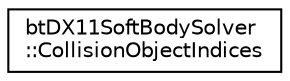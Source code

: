digraph "Graphical Class Hierarchy"
{
  edge [fontname="Helvetica",fontsize="10",labelfontname="Helvetica",labelfontsize="10"];
  node [fontname="Helvetica",fontsize="10",shape=record];
  rankdir="LR";
  Node1 [label="btDX11SoftBodySolver\l::CollisionObjectIndices",height=0.2,width=0.4,color="black", fillcolor="white", style="filled",URL="$structbt_d_x11_soft_body_solver_1_1_collision_object_indices.html"];
}
